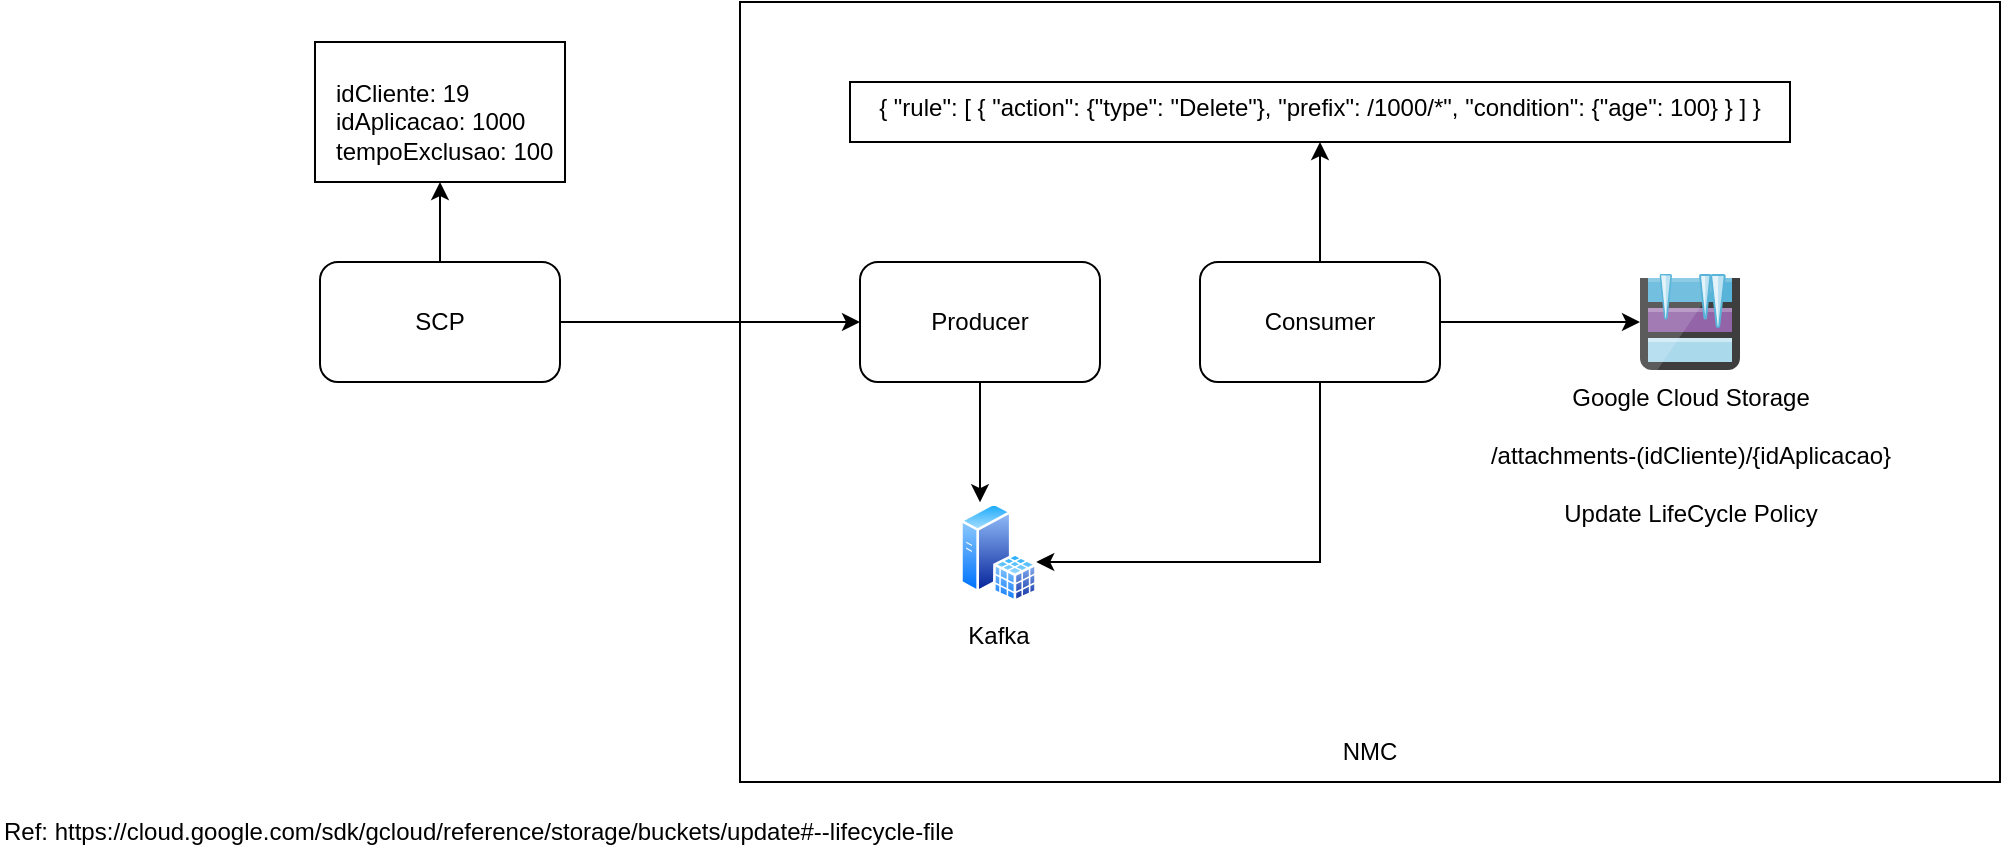 <mxfile version="24.7.14">
  <diagram name="Página-1" id="cIBUKw9bJPCPaL0U218F">
    <mxGraphModel dx="1120" dy="1603" grid="1" gridSize="10" guides="1" tooltips="1" connect="1" arrows="1" fold="1" page="1" pageScale="1" pageWidth="827" pageHeight="1169" math="0" shadow="0">
      <root>
        <mxCell id="0" />
        <mxCell id="1" parent="0" />
        <mxCell id="5A4_8D4nX78AZujlMm8u-31" value="" style="edgeStyle=orthogonalEdgeStyle;rounded=0;orthogonalLoop=1;jettySize=auto;html=1;" parent="1" source="5A4_8D4nX78AZujlMm8u-1" target="5A4_8D4nX78AZujlMm8u-30" edge="1">
          <mxGeometry relative="1" as="geometry" />
        </mxCell>
        <mxCell id="5A4_8D4nX78AZujlMm8u-1" value="SCP" style="rounded=1;whiteSpace=wrap;html=1;" parent="1" vertex="1">
          <mxGeometry x="180" y="90" width="120" height="60" as="geometry" />
        </mxCell>
        <mxCell id="5A4_8D4nX78AZujlMm8u-25" value="&lt;div&gt;&lt;span style=&quot;background-color: initial;&quot;&gt;&lt;br&gt;&lt;/span&gt;&lt;/div&gt;&lt;div&gt;&lt;span style=&quot;background-color: initial;&quot;&gt;&lt;br&gt;&lt;/span&gt;&lt;/div&gt;&lt;div&gt;&lt;span style=&quot;background-color: initial;&quot;&gt;&lt;br&gt;&lt;/span&gt;&lt;/div&gt;&lt;div&gt;&lt;span style=&quot;background-color: initial;&quot;&gt;&lt;br&gt;&lt;/span&gt;&lt;/div&gt;&lt;div&gt;&lt;span style=&quot;background-color: initial;&quot;&gt;&lt;br&gt;&lt;/span&gt;&lt;/div&gt;&lt;div&gt;&lt;span style=&quot;background-color: initial;&quot;&gt;&lt;br&gt;&lt;/span&gt;&lt;/div&gt;&lt;div&gt;&lt;span style=&quot;background-color: initial;&quot;&gt;&lt;br&gt;&lt;/span&gt;&lt;/div&gt;&lt;div&gt;&lt;span style=&quot;background-color: initial;&quot;&gt;&lt;br&gt;&lt;/span&gt;&lt;/div&gt;&lt;div&gt;&lt;span style=&quot;background-color: initial;&quot;&gt;&lt;br&gt;&lt;/span&gt;&lt;/div&gt;&lt;div&gt;&lt;span style=&quot;background-color: initial;&quot;&gt;&lt;br&gt;&lt;/span&gt;&lt;/div&gt;&lt;div&gt;&lt;span style=&quot;background-color: initial;&quot;&gt;&lt;br&gt;&lt;/span&gt;&lt;/div&gt;&lt;div&gt;&lt;span style=&quot;background-color: initial;&quot;&gt;&lt;br&gt;&lt;/span&gt;&lt;/div&gt;&lt;div&gt;&lt;span style=&quot;background-color: initial;&quot;&gt;&lt;br&gt;&lt;/span&gt;&lt;/div&gt;&lt;div&gt;&lt;span style=&quot;background-color: initial;&quot;&gt;&lt;br&gt;&lt;/span&gt;&lt;/div&gt;&lt;div&gt;&lt;span style=&quot;background-color: initial;&quot;&gt;&lt;br&gt;&lt;/span&gt;&lt;/div&gt;&lt;div&gt;&lt;span style=&quot;background-color: initial;&quot;&gt;&lt;br&gt;&lt;/span&gt;&lt;/div&gt;&lt;div&gt;&lt;span style=&quot;background-color: initial;&quot;&gt;&lt;br&gt;&lt;/span&gt;&lt;/div&gt;&lt;div&gt;&lt;span style=&quot;background-color: initial;&quot;&gt;&lt;br&gt;&lt;/span&gt;&lt;/div&gt;&lt;div&gt;&lt;span style=&quot;background-color: initial;&quot;&gt;&lt;br&gt;&lt;/span&gt;&lt;/div&gt;&lt;div&gt;&lt;span style=&quot;background-color: initial;&quot;&gt;&lt;br&gt;&lt;/span&gt;&lt;/div&gt;&lt;div&gt;&lt;span style=&quot;background-color: initial;&quot;&gt;&lt;br&gt;&lt;/span&gt;&lt;/div&gt;&lt;div&gt;&lt;span style=&quot;background-color: initial;&quot;&gt;&lt;br&gt;&lt;/span&gt;&lt;/div&gt;&lt;div&gt;&lt;span style=&quot;background-color: initial;&quot;&gt;&lt;br&gt;&lt;/span&gt;&lt;/div&gt;&lt;div&gt;&lt;span style=&quot;background-color: initial;&quot;&gt;&lt;br&gt;&lt;/span&gt;&lt;/div&gt;&lt;div&gt;&lt;span style=&quot;background-color: initial;&quot;&gt;&lt;br&gt;&lt;/span&gt;&lt;/div&gt;&lt;div&gt;&lt;span style=&quot;background-color: initial;&quot;&gt;NMC&lt;/span&gt;&lt;br&gt;&lt;/div&gt;" style="rounded=0;whiteSpace=wrap;html=1;labelPosition=center;verticalLabelPosition=middle;align=center;verticalAlign=middle;" parent="1" vertex="1">
          <mxGeometry x="390" y="-40" width="630" height="390" as="geometry" />
        </mxCell>
        <mxCell id="5A4_8D4nX78AZujlMm8u-24" style="edgeStyle=orthogonalEdgeStyle;rounded=0;orthogonalLoop=1;jettySize=auto;html=1;" parent="1" source="5A4_8D4nX78AZujlMm8u-1" target="5A4_8D4nX78AZujlMm8u-2" edge="1">
          <mxGeometry relative="1" as="geometry" />
        </mxCell>
        <mxCell id="5A4_8D4nX78AZujlMm8u-18" value="" style="edgeStyle=orthogonalEdgeStyle;rounded=0;orthogonalLoop=1;jettySize=auto;html=1;" parent="1" source="5A4_8D4nX78AZujlMm8u-2" edge="1">
          <mxGeometry relative="1" as="geometry">
            <mxPoint x="510" y="210.125" as="targetPoint" />
          </mxGeometry>
        </mxCell>
        <mxCell id="5A4_8D4nX78AZujlMm8u-2" value="Producer" style="rounded=1;whiteSpace=wrap;html=1;" parent="1" vertex="1">
          <mxGeometry x="450" y="90" width="120" height="60" as="geometry" />
        </mxCell>
        <mxCell id="5A4_8D4nX78AZujlMm8u-20" style="edgeStyle=orthogonalEdgeStyle;rounded=0;orthogonalLoop=1;jettySize=auto;html=1;" parent="1" source="5A4_8D4nX78AZujlMm8u-19" target="5A4_8D4nX78AZujlMm8u-29" edge="1">
          <mxGeometry relative="1" as="geometry">
            <mxPoint x="549" y="240" as="targetPoint" />
            <Array as="points">
              <mxPoint x="680" y="240" />
            </Array>
          </mxGeometry>
        </mxCell>
        <mxCell id="5A4_8D4nX78AZujlMm8u-23" style="edgeStyle=orthogonalEdgeStyle;rounded=0;orthogonalLoop=1;jettySize=auto;html=1;" parent="1" source="5A4_8D4nX78AZujlMm8u-19" target="5A4_8D4nX78AZujlMm8u-22" edge="1">
          <mxGeometry relative="1" as="geometry" />
        </mxCell>
        <mxCell id="5A4_8D4nX78AZujlMm8u-28" value="" style="edgeStyle=orthogonalEdgeStyle;rounded=0;orthogonalLoop=1;jettySize=auto;html=1;" parent="1" source="5A4_8D4nX78AZujlMm8u-19" target="5A4_8D4nX78AZujlMm8u-27" edge="1">
          <mxGeometry relative="1" as="geometry" />
        </mxCell>
        <mxCell id="5A4_8D4nX78AZujlMm8u-19" value="Consumer" style="rounded=1;whiteSpace=wrap;html=1;" parent="1" vertex="1">
          <mxGeometry x="620" y="90" width="120" height="60" as="geometry" />
        </mxCell>
        <mxCell id="5A4_8D4nX78AZujlMm8u-22" value="Google Cloud Storage&lt;div&gt;&lt;br&gt;&lt;/div&gt;&lt;div&gt;/attachments-(idCliente)/{idAplicacao}&lt;/div&gt;&lt;div&gt;&lt;br&gt;&lt;/div&gt;&lt;div&gt;Update LifeCycle Policy&lt;/div&gt;" style="image;sketch=0;aspect=fixed;html=1;points=[];align=center;fontSize=12;image=img/lib/mscae/Archive_Storage.svg;" parent="1" vertex="1">
          <mxGeometry x="840" y="96" width="50" height="48" as="geometry" />
        </mxCell>
        <mxCell id="5A4_8D4nX78AZujlMm8u-26" value="Ref: https://cloud.google.com/sdk/gcloud/reference/storage/buckets/update#--lifecycle-file" style="text;html=1;align=left;verticalAlign=middle;whiteSpace=wrap;rounded=0;" parent="1" vertex="1">
          <mxGeometry x="20" y="360" width="500" height="30" as="geometry" />
        </mxCell>
        <mxCell id="5A4_8D4nX78AZujlMm8u-27" value="&lt;div&gt;{ &quot;rule&quot;: [ { &quot;action&quot;: {&quot;type&quot;: &quot;Delete&quot;}, &quot;prefix&quot;: /1000/*&quot;, &quot;condition&quot;: {&quot;age&quot;: 100} } ] }&lt;/div&gt;&lt;div&gt;&lt;br&gt;&lt;/div&gt;" style="text;html=1;align=center;verticalAlign=middle;whiteSpace=wrap;rounded=0;fillColor=none;strokeColor=default;spacingTop=10;" parent="1" vertex="1">
          <mxGeometry x="445" width="470" height="30" as="geometry" />
        </mxCell>
        <mxCell id="5A4_8D4nX78AZujlMm8u-29" value="Kafka" style="image;aspect=fixed;perimeter=ellipsePerimeter;html=1;align=center;shadow=0;dashed=0;spacingTop=3;image=img/lib/active_directory/sql_server.svg;" parent="1" vertex="1">
          <mxGeometry x="500" y="210" width="38.5" height="50" as="geometry" />
        </mxCell>
        <mxCell id="5A4_8D4nX78AZujlMm8u-30" value="&lt;div&gt;idCliente: 19&lt;/div&gt;&lt;div&gt;idAplicacao: 1000&lt;/div&gt;&lt;div&gt;tempoExclusao: 100&lt;/div&gt;" style="text;html=1;align=left;verticalAlign=middle;whiteSpace=wrap;rounded=0;fillColor=none;strokeColor=default;spacingTop=10;spacingLeft=10;spacing=0;" parent="1" vertex="1">
          <mxGeometry x="177.5" y="-20" width="125" height="70" as="geometry" />
        </mxCell>
      </root>
    </mxGraphModel>
  </diagram>
</mxfile>
